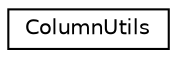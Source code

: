 digraph "Graphical Class Hierarchy"
{
  edge [fontname="Helvetica",fontsize="10",labelfontname="Helvetica",labelfontsize="10"];
  node [fontname="Helvetica",fontsize="10",shape=record];
  rankdir="LR";
  Node1 [label="ColumnUtils",height=0.2,width=0.4,color="black", fillcolor="white", style="filled",URL="$class_column_utils.html"];
}
